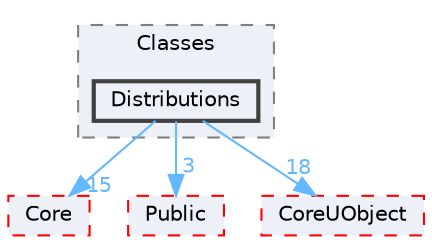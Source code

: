 digraph "Distributions"
{
 // INTERACTIVE_SVG=YES
 // LATEX_PDF_SIZE
  bgcolor="transparent";
  edge [fontname=Helvetica,fontsize=10,labelfontname=Helvetica,labelfontsize=10];
  node [fontname=Helvetica,fontsize=10,shape=box,height=0.2,width=0.4];
  compound=true
  subgraph clusterdir_0ed647eebe6ffcaa496d3842b7cec6ce {
    graph [ bgcolor="#edf0f7", pencolor="grey50", label="Classes", fontname=Helvetica,fontsize=10 style="filled,dashed", URL="dir_0ed647eebe6ffcaa496d3842b7cec6ce.html",tooltip=""]
  dir_b5962c121c0e50d745fba2fda96ea821 [label="Distributions", fillcolor="#edf0f7", color="grey25", style="filled,bold", URL="dir_b5962c121c0e50d745fba2fda96ea821.html",tooltip=""];
  }
  dir_0e6cddcc9caa1238c7f3774224afaa45 [label="Core", fillcolor="#edf0f7", color="red", style="filled,dashed", URL="dir_0e6cddcc9caa1238c7f3774224afaa45.html",tooltip=""];
  dir_1d06a51bfc871a6a1823440d0d72725c [label="Public", fillcolor="#edf0f7", color="red", style="filled,dashed", URL="dir_1d06a51bfc871a6a1823440d0d72725c.html",tooltip=""];
  dir_4c499e5e32e2b4479ad7e552df73eeae [label="CoreUObject", fillcolor="#edf0f7", color="red", style="filled,dashed", URL="dir_4c499e5e32e2b4479ad7e552df73eeae.html",tooltip=""];
  dir_b5962c121c0e50d745fba2fda96ea821->dir_0e6cddcc9caa1238c7f3774224afaa45 [headlabel="15", labeldistance=1.5 headhref="dir_000340_000266.html" href="dir_000340_000266.html" color="steelblue1" fontcolor="steelblue1"];
  dir_b5962c121c0e50d745fba2fda96ea821->dir_1d06a51bfc871a6a1823440d0d72725c [headlabel="3", labeldistance=1.5 headhref="dir_000340_000935.html" href="dir_000340_000935.html" color="steelblue1" fontcolor="steelblue1"];
  dir_b5962c121c0e50d745fba2fda96ea821->dir_4c499e5e32e2b4479ad7e552df73eeae [headlabel="18", labeldistance=1.5 headhref="dir_000340_000268.html" href="dir_000340_000268.html" color="steelblue1" fontcolor="steelblue1"];
}
